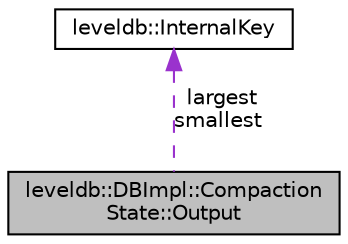 digraph "leveldb::DBImpl::CompactionState::Output"
{
  edge [fontname="Helvetica",fontsize="10",labelfontname="Helvetica",labelfontsize="10"];
  node [fontname="Helvetica",fontsize="10",shape=record];
  Node1 [label="leveldb::DBImpl::Compaction\lState::Output",height=0.2,width=0.4,color="black", fillcolor="grey75", style="filled" fontcolor="black"];
  Node2 -> Node1 [dir="back",color="darkorchid3",fontsize="10",style="dashed",label=" largest\nsmallest" ];
  Node2 [label="leveldb::InternalKey",height=0.2,width=0.4,color="black", fillcolor="white", style="filled",URL="$classleveldb_1_1_internal_key.html"];
}
